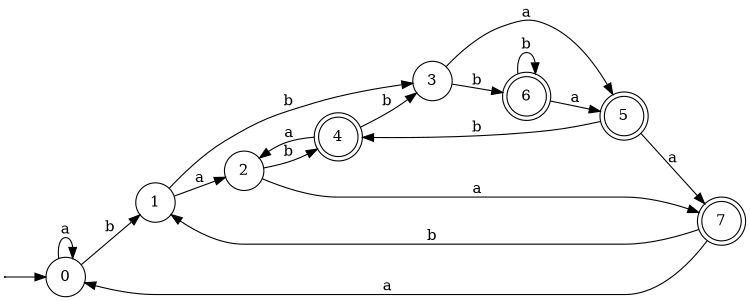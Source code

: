 digraph G {    
    shape   = circle;
    rankdir = LR;
    size    = "5,7";

    start [label="",width=0.00001,height=0.00001];

    start -> 0;
    0 [label = "0", shape = circle];
    1 [label = "1", shape = circle];
    2 [label = "2", shape = circle];
    3 [label = "3", shape = circle];
    4 [label = "4", shape = circle, peripheries = 2];
    5 [label = "5", shape = circle, peripheries = 2];
    6 [label = "6", shape = circle, peripheries = 2];
    7 [label = "7", shape = circle, peripheries = 2];

    0 -> 0 [label = "a"]
    6 -> 6 [label = "b"]

    0 -> 1 [label = "b"]
    1 -> 2 [label = "a"]
    1 -> 3 [label = "b"]
    2 -> 4 [label = "b"]
    2 -> 7 [label = "a"]
    3 -> 5 [label = "a"]
    3 -> 6 [label = "b"]
    4 -> 2 [label = "a"]
    4 -> 3 [label = "b"]
    5 -> 4 [label = "b"]
    5 -> 7 [label = "a"]
    6 -> 5 [label = "a"]
    7 -> 1 [label = "b"]
    7 -> 0 [label = "a"]
}

